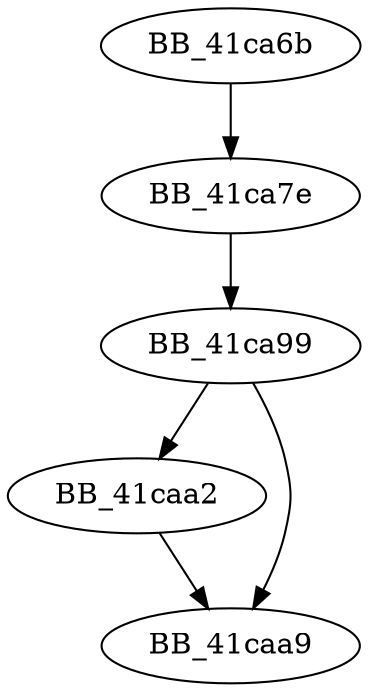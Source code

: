 DiGraph ___crtGetStringTypeA{
BB_41ca6b->BB_41ca7e
BB_41ca7e->BB_41ca99
BB_41ca99->BB_41caa2
BB_41ca99->BB_41caa9
BB_41caa2->BB_41caa9
}
